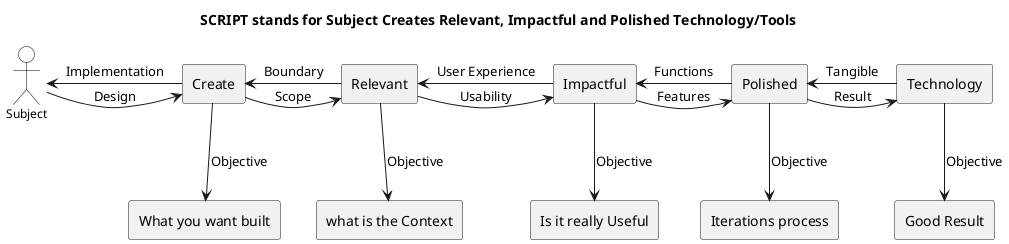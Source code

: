 @startuml
Title: SCRIPT stands for Subject Creates Relevant, Impactful and Polished Technology/Tools
skinparam actor {
  BackgroundColor ACTOR_COLOR
  BorderColor black
  FontColor black
  FontSize 12
}

actor "Subject" as User

rectangle "Create" as Create
rectangle "Relevant" as Relevant
rectangle "Impactful" as Impact
rectangle "Polished" as Polished
rectangle "Technology" as Technology

rectangle "What you want built" as Objective
rectangle "what is the Context" as Context
rectangle "Is it really Useful" as Useful
rectangle "Iterations process" as Iterations
rectangle "Good Result" as Result

User -right-> Create : Design
Create -right-> Relevant : Scope
Relevant -right-> Impact : Usability
Impact -right-> Polished : Features
Polished -right-> Technology : Result

Technology  -left-> Polished : Tangible
Polished -left-> Impact : Functions
Impact -left-> Relevant : User Experience
Relevant -left-> Create : Boundary
Create -left-> User : Implementation

Create -down-> Objective : Objective
Relevant -down-> Context : Objective
Impact -down-> Useful : Objective
Polished -down-> Iterations : Objective
Technology -down-> Result : Objective
'Subject Creates Relevant, Impactful and Polished Tools

@enduml
